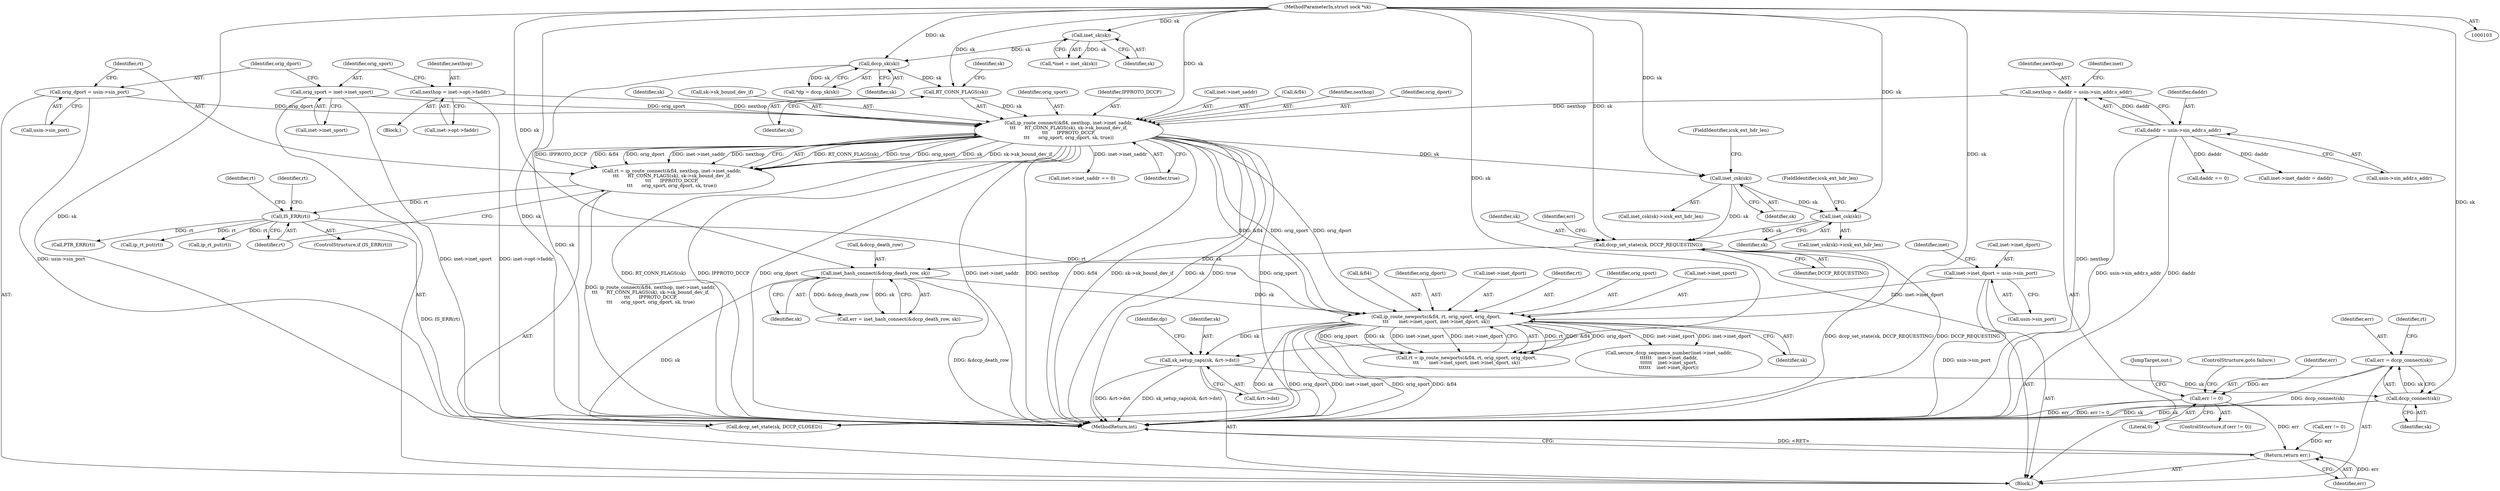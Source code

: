 digraph "1_linux_f6d8bd051c391c1c0458a30b2a7abcd939329259@API" {
"1000379" [label="(Call,err = dccp_connect(sk))"];
"1000381" [label="(Call,dccp_connect(sk))"];
"1000347" [label="(Call,sk_setup_caps(sk, &rt->dst))"];
"1000326" [label="(Call,ip_route_newports(&fl4, rt, orig_sport, orig_dport,\n\t\t\t       inet->inet_sport, inet->inet_dport, sk))"];
"1000201" [label="(Call,ip_route_connect(&fl4, nexthop, inet->inet_saddr,\n\t\t\t      RT_CONN_FLAGS(sk), sk->sk_bound_dev_if,\n\t\t\t      IPPROTO_DCCP,\n\t\t\t      orig_sport, orig_dport, sk, true))"];
"1000153" [label="(Call,nexthop = daddr = usin->sin_addr.s_addr)"];
"1000155" [label="(Call,daddr = usin->sin_addr.s_addr)"];
"1000182" [label="(Call,nexthop = inet->opt->faddr)"];
"1000208" [label="(Call,RT_CONN_FLAGS(sk))"];
"1000122" [label="(Call,dccp_sk(sk))"];
"1000117" [label="(Call,inet_sk(sk))"];
"1000104" [label="(MethodParameterIn,struct sock *sk)"];
"1000189" [label="(Call,orig_sport = inet->inet_sport)"];
"1000194" [label="(Call,orig_dport = usin->sin_port)"];
"1000219" [label="(Call,IS_ERR(rt))"];
"1000199" [label="(Call,rt = ip_route_connect(&fl4, nexthop, inet->inet_saddr,\n\t\t\t      RT_CONN_FLAGS(sk), sk->sk_bound_dev_if,\n\t\t\t      IPPROTO_DCCP,\n\t\t\t      orig_sport, orig_dport, sk, true))"];
"1000276" [label="(Call,inet->inet_dport = usin->sin_port)"];
"1000315" [label="(Call,inet_hash_connect(&dccp_death_row, sk))"];
"1000310" [label="(Call,dccp_set_state(sk, DCCP_REQUESTING))"];
"1000290" [label="(Call,inet_csk(sk))"];
"1000302" [label="(Call,inet_csk(sk))"];
"1000387" [label="(Call,err != 0)"];
"1000392" [label="(Return,return err;)"];
"1000222" [label="(Call,PTR_ERR(rt))"];
"1000312" [label="(Identifier,DCCP_REQUESTING)"];
"1000393" [label="(Identifier,err)"];
"1000303" [label="(Identifier,sk)"];
"1000183" [label="(Identifier,nexthop)"];
"1000381" [label="(Call,dccp_connect(sk))"];
"1000205" [label="(Call,inet->inet_saddr)"];
"1000219" [label="(Call,IS_ERR(rt))"];
"1000199" [label="(Call,rt = ip_route_connect(&fl4, nexthop, inet->inet_saddr,\n\t\t\t      RT_CONN_FLAGS(sk), sk->sk_bound_dev_if,\n\t\t\t      IPPROTO_DCCP,\n\t\t\t      orig_sport, orig_dport, sk, true))"];
"1000347" [label="(Call,sk_setup_caps(sk, &rt->dst))"];
"1000310" [label="(Call,dccp_set_state(sk, DCCP_REQUESTING))"];
"1000194" [label="(Call,orig_dport = usin->sin_port)"];
"1000285" [label="(Identifier,inet)"];
"1000291" [label="(Identifier,sk)"];
"1000327" [label="(Call,&fl4)"];
"1000257" [label="(Call,inet->inet_saddr == 0)"];
"1000302" [label="(Call,inet_csk(sk))"];
"1000208" [label="(Call,RT_CONN_FLAGS(sk))"];
"1000202" [label="(Call,&fl4)"];
"1000166" [label="(Identifier,inet)"];
"1000227" [label="(Identifier,rt)"];
"1000290" [label="(Call,inet_csk(sk))"];
"1000311" [label="(Identifier,sk)"];
"1000211" [label="(Identifier,sk)"];
"1000280" [label="(Call,usin->sin_port)"];
"1000391" [label="(JumpTarget,out:)"];
"1000355" [label="(Identifier,dp)"];
"1000314" [label="(Identifier,err)"];
"1000304" [label="(FieldIdentifier,icsk_ext_hdr_len)"];
"1000390" [label="(ControlStructure,goto failure;)"];
"1000292" [label="(FieldIdentifier,icsk_ext_hdr_len)"];
"1000331" [label="(Identifier,orig_dport)"];
"1000388" [label="(Identifier,err)"];
"1000335" [label="(Call,inet->inet_dport)"];
"1000200" [label="(Identifier,rt)"];
"1000320" [label="(Call,err != 0)"];
"1000382" [label="(Identifier,sk)"];
"1000318" [label="(Identifier,sk)"];
"1000316" [label="(Call,&dccp_death_row)"];
"1000380" [label="(Identifier,err)"];
"1000348" [label="(Identifier,sk)"];
"1000384" [label="(Identifier,rt)"];
"1000387" [label="(Call,err != 0)"];
"1000324" [label="(Call,rt = ip_route_newports(&fl4, rt, orig_sport, orig_dport,\n\t\t\t       inet->inet_sport, inet->inet_dport, sk))"];
"1000289" [label="(Call,inet_csk(sk)->icsk_ext_hdr_len)"];
"1000223" [label="(Identifier,rt)"];
"1000117" [label="(Call,inet_sk(sk))"];
"1000276" [label="(Call,inet->inet_dport = usin->sin_port)"];
"1000217" [label="(Identifier,true)"];
"1000204" [label="(Identifier,nexthop)"];
"1000215" [label="(Identifier,orig_dport)"];
"1000104" [label="(MethodParameterIn,struct sock *sk)"];
"1000395" [label="(Call,dccp_set_state(sk, DCCP_CLOSED))"];
"1000216" [label="(Identifier,sk)"];
"1000233" [label="(Call,ip_rt_put(rt))"];
"1000349" [label="(Call,&rt->dst)"];
"1000411" [label="(MethodReturn,int)"];
"1000190" [label="(Identifier,orig_sport)"];
"1000398" [label="(Call,ip_rt_put(rt))"];
"1000301" [label="(Call,inet_csk(sk)->icsk_ext_hdr_len)"];
"1000174" [label="(Block,)"];
"1000389" [label="(Literal,0)"];
"1000379" [label="(Call,err = dccp_connect(sk))"];
"1000329" [label="(Identifier,rt)"];
"1000115" [label="(Call,*inet = inet_sk(sk))"];
"1000330" [label="(Identifier,orig_sport)"];
"1000176" [label="(Call,daddr == 0)"];
"1000283" [label="(Call,inet->inet_daddr = daddr)"];
"1000210" [label="(Call,sk->sk_bound_dev_if)"];
"1000120" [label="(Call,*dp = dccp_sk(sk))"];
"1000122" [label="(Call,dccp_sk(sk))"];
"1000201" [label="(Call,ip_route_connect(&fl4, nexthop, inet->inet_saddr,\n\t\t\t      RT_CONN_FLAGS(sk), sk->sk_bound_dev_if,\n\t\t\t      IPPROTO_DCCP,\n\t\t\t      orig_sport, orig_dport, sk, true))"];
"1000357" [label="(Call,secure_dccp_sequence_number(inet->inet_saddr,\n\t\t\t\t\t\t    inet->inet_daddr,\n\t\t\t\t\t\t    inet->inet_sport,\n\t\t\t\t\t\t    inet->inet_dport))"];
"1000220" [label="(Identifier,rt)"];
"1000153" [label="(Call,nexthop = daddr = usin->sin_addr.s_addr)"];
"1000313" [label="(Call,err = inet_hash_connect(&dccp_death_row, sk))"];
"1000209" [label="(Identifier,sk)"];
"1000157" [label="(Call,usin->sin_addr.s_addr)"];
"1000123" [label="(Identifier,sk)"];
"1000107" [label="(Block,)"];
"1000326" [label="(Call,ip_route_newports(&fl4, rt, orig_sport, orig_dport,\n\t\t\t       inet->inet_sport, inet->inet_dport, sk))"];
"1000155" [label="(Call,daddr = usin->sin_addr.s_addr)"];
"1000184" [label="(Call,inet->opt->faddr)"];
"1000218" [label="(ControlStructure,if (IS_ERR(rt)))"];
"1000214" [label="(Identifier,orig_sport)"];
"1000315" [label="(Call,inet_hash_connect(&dccp_death_row, sk))"];
"1000196" [label="(Call,usin->sin_port)"];
"1000189" [label="(Call,orig_sport = inet->inet_sport)"];
"1000118" [label="(Identifier,sk)"];
"1000195" [label="(Identifier,orig_dport)"];
"1000386" [label="(ControlStructure,if (err != 0))"];
"1000182" [label="(Call,nexthop = inet->opt->faddr)"];
"1000156" [label="(Identifier,daddr)"];
"1000332" [label="(Call,inet->inet_sport)"];
"1000392" [label="(Return,return err;)"];
"1000191" [label="(Call,inet->inet_sport)"];
"1000338" [label="(Identifier,sk)"];
"1000213" [label="(Identifier,IPPROTO_DCCP)"];
"1000154" [label="(Identifier,nexthop)"];
"1000277" [label="(Call,inet->inet_dport)"];
"1000379" -> "1000107"  [label="AST: "];
"1000379" -> "1000381"  [label="CFG: "];
"1000380" -> "1000379"  [label="AST: "];
"1000381" -> "1000379"  [label="AST: "];
"1000384" -> "1000379"  [label="CFG: "];
"1000379" -> "1000411"  [label="DDG: dccp_connect(sk)"];
"1000381" -> "1000379"  [label="DDG: sk"];
"1000379" -> "1000387"  [label="DDG: err"];
"1000381" -> "1000382"  [label="CFG: "];
"1000382" -> "1000381"  [label="AST: "];
"1000381" -> "1000411"  [label="DDG: sk"];
"1000347" -> "1000381"  [label="DDG: sk"];
"1000104" -> "1000381"  [label="DDG: sk"];
"1000381" -> "1000395"  [label="DDG: sk"];
"1000347" -> "1000107"  [label="AST: "];
"1000347" -> "1000349"  [label="CFG: "];
"1000348" -> "1000347"  [label="AST: "];
"1000349" -> "1000347"  [label="AST: "];
"1000355" -> "1000347"  [label="CFG: "];
"1000347" -> "1000411"  [label="DDG: &rt->dst"];
"1000347" -> "1000411"  [label="DDG: sk_setup_caps(sk, &rt->dst)"];
"1000326" -> "1000347"  [label="DDG: sk"];
"1000104" -> "1000347"  [label="DDG: sk"];
"1000326" -> "1000324"  [label="AST: "];
"1000326" -> "1000338"  [label="CFG: "];
"1000327" -> "1000326"  [label="AST: "];
"1000329" -> "1000326"  [label="AST: "];
"1000330" -> "1000326"  [label="AST: "];
"1000331" -> "1000326"  [label="AST: "];
"1000332" -> "1000326"  [label="AST: "];
"1000335" -> "1000326"  [label="AST: "];
"1000338" -> "1000326"  [label="AST: "];
"1000324" -> "1000326"  [label="CFG: "];
"1000326" -> "1000411"  [label="DDG: orig_dport"];
"1000326" -> "1000411"  [label="DDG: inet->inet_sport"];
"1000326" -> "1000411"  [label="DDG: orig_sport"];
"1000326" -> "1000411"  [label="DDG: &fl4"];
"1000326" -> "1000324"  [label="DDG: rt"];
"1000326" -> "1000324"  [label="DDG: &fl4"];
"1000326" -> "1000324"  [label="DDG: orig_dport"];
"1000326" -> "1000324"  [label="DDG: orig_sport"];
"1000326" -> "1000324"  [label="DDG: sk"];
"1000326" -> "1000324"  [label="DDG: inet->inet_sport"];
"1000326" -> "1000324"  [label="DDG: inet->inet_dport"];
"1000201" -> "1000326"  [label="DDG: &fl4"];
"1000201" -> "1000326"  [label="DDG: orig_sport"];
"1000201" -> "1000326"  [label="DDG: orig_dport"];
"1000219" -> "1000326"  [label="DDG: rt"];
"1000276" -> "1000326"  [label="DDG: inet->inet_dport"];
"1000315" -> "1000326"  [label="DDG: sk"];
"1000104" -> "1000326"  [label="DDG: sk"];
"1000326" -> "1000357"  [label="DDG: inet->inet_sport"];
"1000326" -> "1000357"  [label="DDG: inet->inet_dport"];
"1000326" -> "1000395"  [label="DDG: sk"];
"1000201" -> "1000199"  [label="AST: "];
"1000201" -> "1000217"  [label="CFG: "];
"1000202" -> "1000201"  [label="AST: "];
"1000204" -> "1000201"  [label="AST: "];
"1000205" -> "1000201"  [label="AST: "];
"1000208" -> "1000201"  [label="AST: "];
"1000210" -> "1000201"  [label="AST: "];
"1000213" -> "1000201"  [label="AST: "];
"1000214" -> "1000201"  [label="AST: "];
"1000215" -> "1000201"  [label="AST: "];
"1000216" -> "1000201"  [label="AST: "];
"1000217" -> "1000201"  [label="AST: "];
"1000199" -> "1000201"  [label="CFG: "];
"1000201" -> "1000411"  [label="DDG: sk->sk_bound_dev_if"];
"1000201" -> "1000411"  [label="DDG: sk"];
"1000201" -> "1000411"  [label="DDG: true"];
"1000201" -> "1000411"  [label="DDG: orig_sport"];
"1000201" -> "1000411"  [label="DDG: RT_CONN_FLAGS(sk)"];
"1000201" -> "1000411"  [label="DDG: IPPROTO_DCCP"];
"1000201" -> "1000411"  [label="DDG: orig_dport"];
"1000201" -> "1000411"  [label="DDG: inet->inet_saddr"];
"1000201" -> "1000411"  [label="DDG: nexthop"];
"1000201" -> "1000411"  [label="DDG: &fl4"];
"1000201" -> "1000199"  [label="DDG: RT_CONN_FLAGS(sk)"];
"1000201" -> "1000199"  [label="DDG: true"];
"1000201" -> "1000199"  [label="DDG: orig_sport"];
"1000201" -> "1000199"  [label="DDG: sk"];
"1000201" -> "1000199"  [label="DDG: sk->sk_bound_dev_if"];
"1000201" -> "1000199"  [label="DDG: IPPROTO_DCCP"];
"1000201" -> "1000199"  [label="DDG: &fl4"];
"1000201" -> "1000199"  [label="DDG: orig_dport"];
"1000201" -> "1000199"  [label="DDG: inet->inet_saddr"];
"1000201" -> "1000199"  [label="DDG: nexthop"];
"1000153" -> "1000201"  [label="DDG: nexthop"];
"1000182" -> "1000201"  [label="DDG: nexthop"];
"1000208" -> "1000201"  [label="DDG: sk"];
"1000189" -> "1000201"  [label="DDG: orig_sport"];
"1000194" -> "1000201"  [label="DDG: orig_dport"];
"1000104" -> "1000201"  [label="DDG: sk"];
"1000201" -> "1000257"  [label="DDG: inet->inet_saddr"];
"1000201" -> "1000290"  [label="DDG: sk"];
"1000153" -> "1000107"  [label="AST: "];
"1000153" -> "1000155"  [label="CFG: "];
"1000154" -> "1000153"  [label="AST: "];
"1000155" -> "1000153"  [label="AST: "];
"1000166" -> "1000153"  [label="CFG: "];
"1000153" -> "1000411"  [label="DDG: nexthop"];
"1000155" -> "1000153"  [label="DDG: daddr"];
"1000155" -> "1000157"  [label="CFG: "];
"1000156" -> "1000155"  [label="AST: "];
"1000157" -> "1000155"  [label="AST: "];
"1000155" -> "1000411"  [label="DDG: usin->sin_addr.s_addr"];
"1000155" -> "1000411"  [label="DDG: daddr"];
"1000155" -> "1000176"  [label="DDG: daddr"];
"1000155" -> "1000283"  [label="DDG: daddr"];
"1000182" -> "1000174"  [label="AST: "];
"1000182" -> "1000184"  [label="CFG: "];
"1000183" -> "1000182"  [label="AST: "];
"1000184" -> "1000182"  [label="AST: "];
"1000190" -> "1000182"  [label="CFG: "];
"1000182" -> "1000411"  [label="DDG: inet->opt->faddr"];
"1000208" -> "1000209"  [label="CFG: "];
"1000209" -> "1000208"  [label="AST: "];
"1000211" -> "1000208"  [label="CFG: "];
"1000122" -> "1000208"  [label="DDG: sk"];
"1000104" -> "1000208"  [label="DDG: sk"];
"1000122" -> "1000120"  [label="AST: "];
"1000122" -> "1000123"  [label="CFG: "];
"1000123" -> "1000122"  [label="AST: "];
"1000120" -> "1000122"  [label="CFG: "];
"1000122" -> "1000411"  [label="DDG: sk"];
"1000122" -> "1000120"  [label="DDG: sk"];
"1000117" -> "1000122"  [label="DDG: sk"];
"1000104" -> "1000122"  [label="DDG: sk"];
"1000117" -> "1000115"  [label="AST: "];
"1000117" -> "1000118"  [label="CFG: "];
"1000118" -> "1000117"  [label="AST: "];
"1000115" -> "1000117"  [label="CFG: "];
"1000117" -> "1000115"  [label="DDG: sk"];
"1000104" -> "1000117"  [label="DDG: sk"];
"1000104" -> "1000103"  [label="AST: "];
"1000104" -> "1000411"  [label="DDG: sk"];
"1000104" -> "1000290"  [label="DDG: sk"];
"1000104" -> "1000302"  [label="DDG: sk"];
"1000104" -> "1000310"  [label="DDG: sk"];
"1000104" -> "1000315"  [label="DDG: sk"];
"1000104" -> "1000395"  [label="DDG: sk"];
"1000189" -> "1000107"  [label="AST: "];
"1000189" -> "1000191"  [label="CFG: "];
"1000190" -> "1000189"  [label="AST: "];
"1000191" -> "1000189"  [label="AST: "];
"1000195" -> "1000189"  [label="CFG: "];
"1000189" -> "1000411"  [label="DDG: inet->inet_sport"];
"1000194" -> "1000107"  [label="AST: "];
"1000194" -> "1000196"  [label="CFG: "];
"1000195" -> "1000194"  [label="AST: "];
"1000196" -> "1000194"  [label="AST: "];
"1000200" -> "1000194"  [label="CFG: "];
"1000194" -> "1000411"  [label="DDG: usin->sin_port"];
"1000219" -> "1000218"  [label="AST: "];
"1000219" -> "1000220"  [label="CFG: "];
"1000220" -> "1000219"  [label="AST: "];
"1000223" -> "1000219"  [label="CFG: "];
"1000227" -> "1000219"  [label="CFG: "];
"1000219" -> "1000411"  [label="DDG: IS_ERR(rt)"];
"1000199" -> "1000219"  [label="DDG: rt"];
"1000219" -> "1000222"  [label="DDG: rt"];
"1000219" -> "1000233"  [label="DDG: rt"];
"1000219" -> "1000398"  [label="DDG: rt"];
"1000199" -> "1000107"  [label="AST: "];
"1000200" -> "1000199"  [label="AST: "];
"1000220" -> "1000199"  [label="CFG: "];
"1000199" -> "1000411"  [label="DDG: ip_route_connect(&fl4, nexthop, inet->inet_saddr,\n\t\t\t      RT_CONN_FLAGS(sk), sk->sk_bound_dev_if,\n\t\t\t      IPPROTO_DCCP,\n\t\t\t      orig_sport, orig_dport, sk, true)"];
"1000276" -> "1000107"  [label="AST: "];
"1000276" -> "1000280"  [label="CFG: "];
"1000277" -> "1000276"  [label="AST: "];
"1000280" -> "1000276"  [label="AST: "];
"1000285" -> "1000276"  [label="CFG: "];
"1000276" -> "1000411"  [label="DDG: usin->sin_port"];
"1000315" -> "1000313"  [label="AST: "];
"1000315" -> "1000318"  [label="CFG: "];
"1000316" -> "1000315"  [label="AST: "];
"1000318" -> "1000315"  [label="AST: "];
"1000313" -> "1000315"  [label="CFG: "];
"1000315" -> "1000411"  [label="DDG: &dccp_death_row"];
"1000315" -> "1000313"  [label="DDG: &dccp_death_row"];
"1000315" -> "1000313"  [label="DDG: sk"];
"1000310" -> "1000315"  [label="DDG: sk"];
"1000315" -> "1000395"  [label="DDG: sk"];
"1000310" -> "1000107"  [label="AST: "];
"1000310" -> "1000312"  [label="CFG: "];
"1000311" -> "1000310"  [label="AST: "];
"1000312" -> "1000310"  [label="AST: "];
"1000314" -> "1000310"  [label="CFG: "];
"1000310" -> "1000411"  [label="DDG: dccp_set_state(sk, DCCP_REQUESTING)"];
"1000310" -> "1000411"  [label="DDG: DCCP_REQUESTING"];
"1000290" -> "1000310"  [label="DDG: sk"];
"1000302" -> "1000310"  [label="DDG: sk"];
"1000290" -> "1000289"  [label="AST: "];
"1000290" -> "1000291"  [label="CFG: "];
"1000291" -> "1000290"  [label="AST: "];
"1000292" -> "1000290"  [label="CFG: "];
"1000290" -> "1000302"  [label="DDG: sk"];
"1000302" -> "1000301"  [label="AST: "];
"1000302" -> "1000303"  [label="CFG: "];
"1000303" -> "1000302"  [label="AST: "];
"1000304" -> "1000302"  [label="CFG: "];
"1000387" -> "1000386"  [label="AST: "];
"1000387" -> "1000389"  [label="CFG: "];
"1000388" -> "1000387"  [label="AST: "];
"1000389" -> "1000387"  [label="AST: "];
"1000390" -> "1000387"  [label="CFG: "];
"1000391" -> "1000387"  [label="CFG: "];
"1000387" -> "1000411"  [label="DDG: err"];
"1000387" -> "1000411"  [label="DDG: err != 0"];
"1000387" -> "1000392"  [label="DDG: err"];
"1000392" -> "1000107"  [label="AST: "];
"1000392" -> "1000393"  [label="CFG: "];
"1000393" -> "1000392"  [label="AST: "];
"1000411" -> "1000392"  [label="CFG: "];
"1000392" -> "1000411"  [label="DDG: <RET>"];
"1000393" -> "1000392"  [label="DDG: err"];
"1000320" -> "1000392"  [label="DDG: err"];
}
